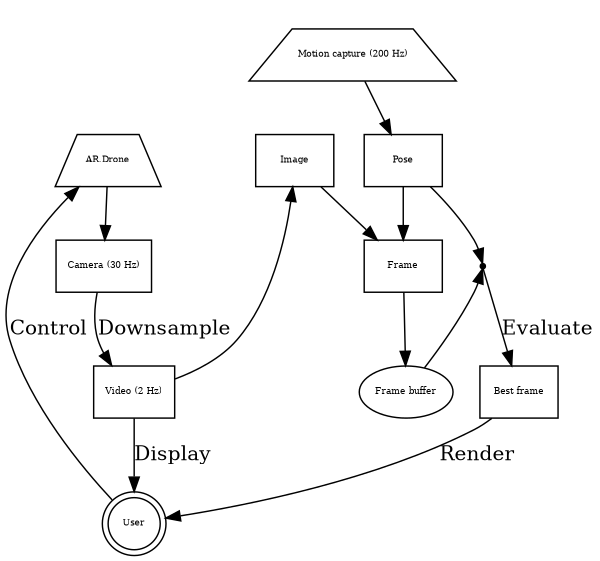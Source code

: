 digraph spirit {
    graph [size = "4,4"]
    node [fontsize=6];
    node [shape = trapezium];
        ardrone [label = "AR.Drone"];
        mocap [label = "Motion capture (200 Hz)"];
    node [shape = oval];
        frames [label = "Frame buffer"];
    node [shape = rect];
        camera [label = "Camera (30 Hz)"];
        selected [label = "Best frame"];
        img [label = "Image"];
        pose [label = "Pose"];
        frame [label = "Frame"];
        slow [label = "Video (2 Hz)"];
    node [shape = doublecircle];
        user [label = "User"];
    node [shape = point];
        joint [];
        
    subgraph cluster0 {
        style ="filled";
        color = "white";
        ardrone -> camera
        camera -> slow [label = "Downsample"];
    }

    subgraph cluster1 {
        style ="filled";
        color = "white";
        mocap -> pose;
        img -> frame;
        pose -> frame;
        frame -> frames;
    }
  
    slow -> img;
    slow -> user [label = "Display"];
    frames -> joint;
    pose -> joint;
    joint -> selected [label = "Evaluate"];
    selected -> user [label = "Render"];
    user -> ardrone [label = "Control"];
}
